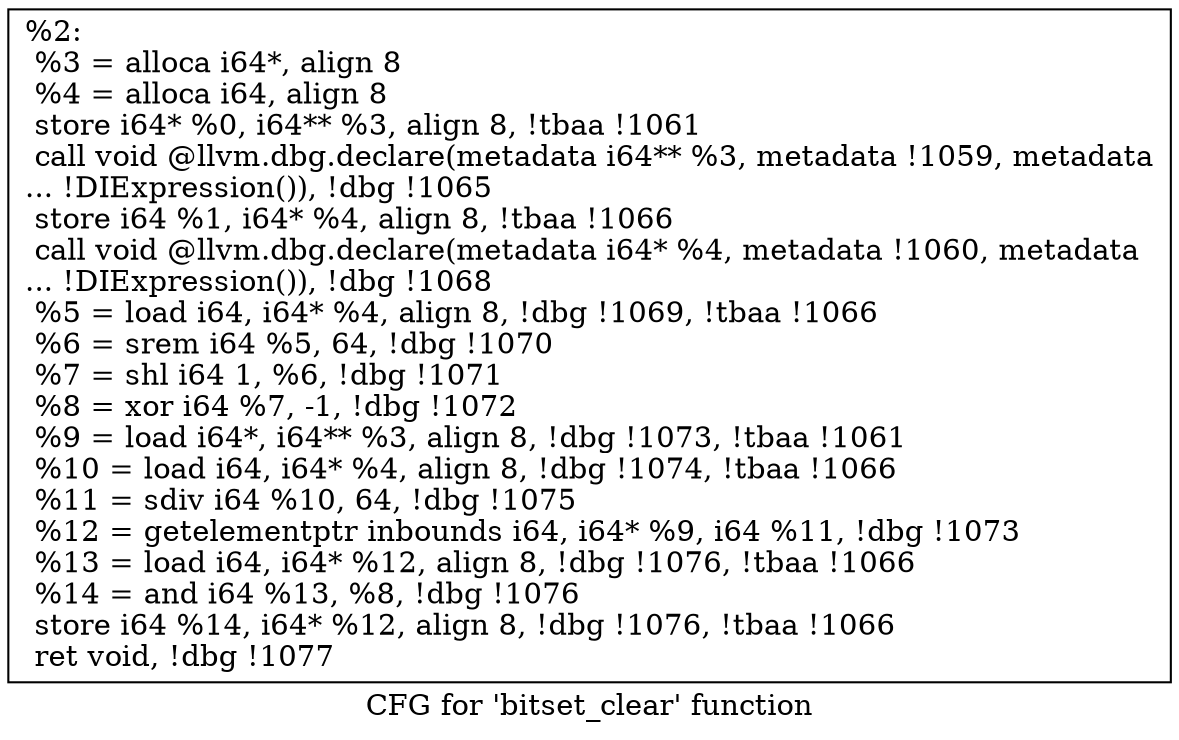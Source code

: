 digraph "CFG for 'bitset_clear' function" {
	label="CFG for 'bitset_clear' function";

	Node0xf9ce10 [shape=record,label="{%2:\l  %3 = alloca i64*, align 8\l  %4 = alloca i64, align 8\l  store i64* %0, i64** %3, align 8, !tbaa !1061\l  call void @llvm.dbg.declare(metadata i64** %3, metadata !1059, metadata\l... !DIExpression()), !dbg !1065\l  store i64 %1, i64* %4, align 8, !tbaa !1066\l  call void @llvm.dbg.declare(metadata i64* %4, metadata !1060, metadata\l... !DIExpression()), !dbg !1068\l  %5 = load i64, i64* %4, align 8, !dbg !1069, !tbaa !1066\l  %6 = srem i64 %5, 64, !dbg !1070\l  %7 = shl i64 1, %6, !dbg !1071\l  %8 = xor i64 %7, -1, !dbg !1072\l  %9 = load i64*, i64** %3, align 8, !dbg !1073, !tbaa !1061\l  %10 = load i64, i64* %4, align 8, !dbg !1074, !tbaa !1066\l  %11 = sdiv i64 %10, 64, !dbg !1075\l  %12 = getelementptr inbounds i64, i64* %9, i64 %11, !dbg !1073\l  %13 = load i64, i64* %12, align 8, !dbg !1076, !tbaa !1066\l  %14 = and i64 %13, %8, !dbg !1076\l  store i64 %14, i64* %12, align 8, !dbg !1076, !tbaa !1066\l  ret void, !dbg !1077\l}"];
}
